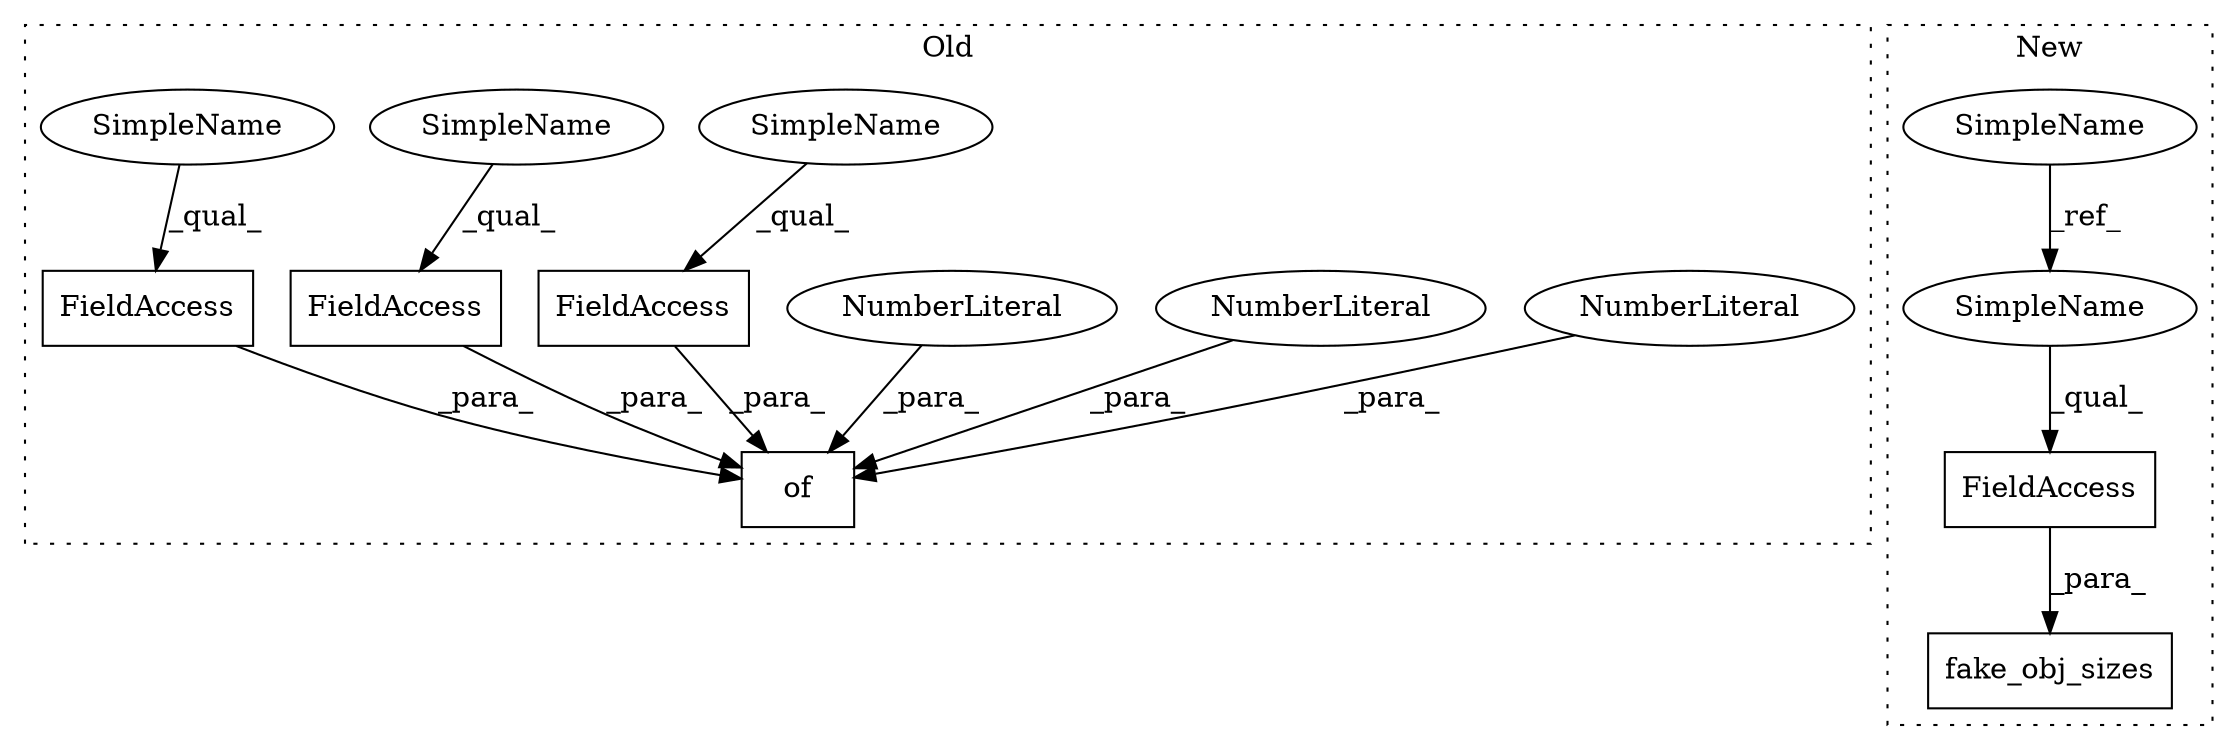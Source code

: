 digraph G {
subgraph cluster0 {
1 [label="of" a="32" s="22561,22602" l="3,1" shape="box"];
3 [label="NumberLiteral" a="34" s="22588" l="1" shape="ellipse"];
4 [label="FieldAccess" a="22" s="22590" l="10" shape="box"];
6 [label="NumberLiteral" a="34" s="22575" l="1" shape="ellipse"];
7 [label="NumberLiteral" a="34" s="22601" l="1" shape="ellipse"];
9 [label="FieldAccess" a="22" s="22564" l="10" shape="box"];
10 [label="FieldAccess" a="22" s="22577" l="10" shape="box"];
12 [label="SimpleName" a="42" s="22577" l="4" shape="ellipse"];
13 [label="SimpleName" a="42" s="22564" l="4" shape="ellipse"];
14 [label="SimpleName" a="42" s="22590" l="4" shape="ellipse"];
label = "Old";
style="dotted";
}
subgraph cluster1 {
2 [label="fake_obj_sizes" a="32" s="23126,23154" l="15,1" shape="box"];
5 [label="FieldAccess" a="22" s="23141" l="13" shape="box"];
8 [label="SimpleName" a="42" s="22940" l="4" shape="ellipse"];
11 [label="SimpleName" a="42" s="23141" l="4" shape="ellipse"];
label = "New";
style="dotted";
}
3 -> 1 [label="_para_"];
4 -> 1 [label="_para_"];
5 -> 2 [label="_para_"];
6 -> 1 [label="_para_"];
7 -> 1 [label="_para_"];
8 -> 11 [label="_ref_"];
9 -> 1 [label="_para_"];
10 -> 1 [label="_para_"];
11 -> 5 [label="_qual_"];
12 -> 10 [label="_qual_"];
13 -> 9 [label="_qual_"];
14 -> 4 [label="_qual_"];
}